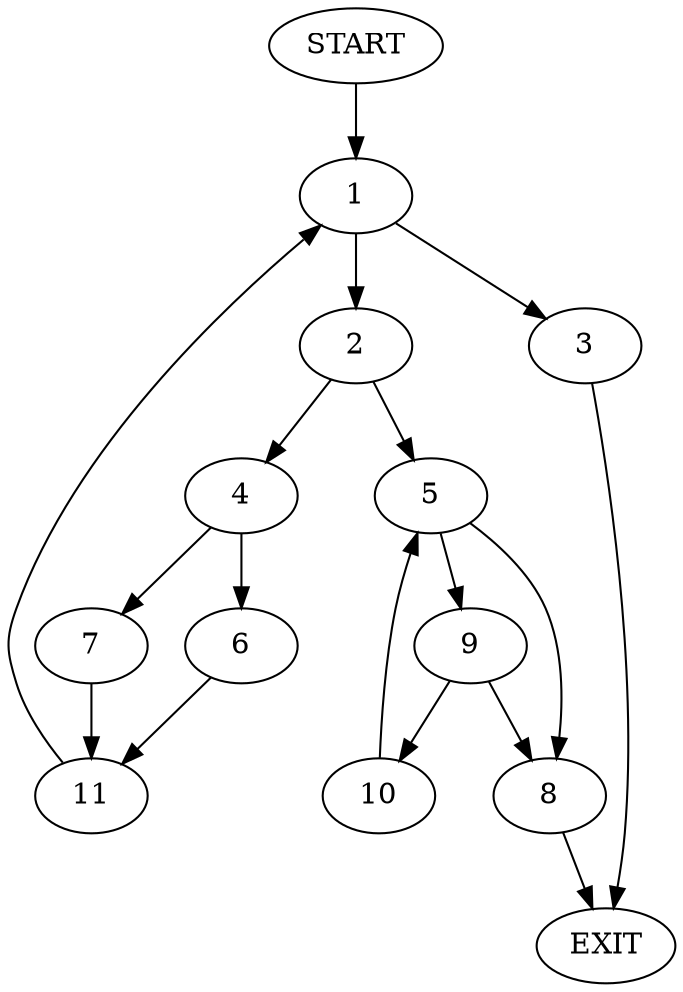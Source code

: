 digraph {
0 [label="START"]
12 [label="EXIT"]
0 -> 1
1 -> 2
1 -> 3
2 -> 4
2 -> 5
3 -> 12
4 -> 6
4 -> 7
5 -> 8
5 -> 9
8 -> 12
9 -> 8
9 -> 10
10 -> 5
7 -> 11
6 -> 11
11 -> 1
}
